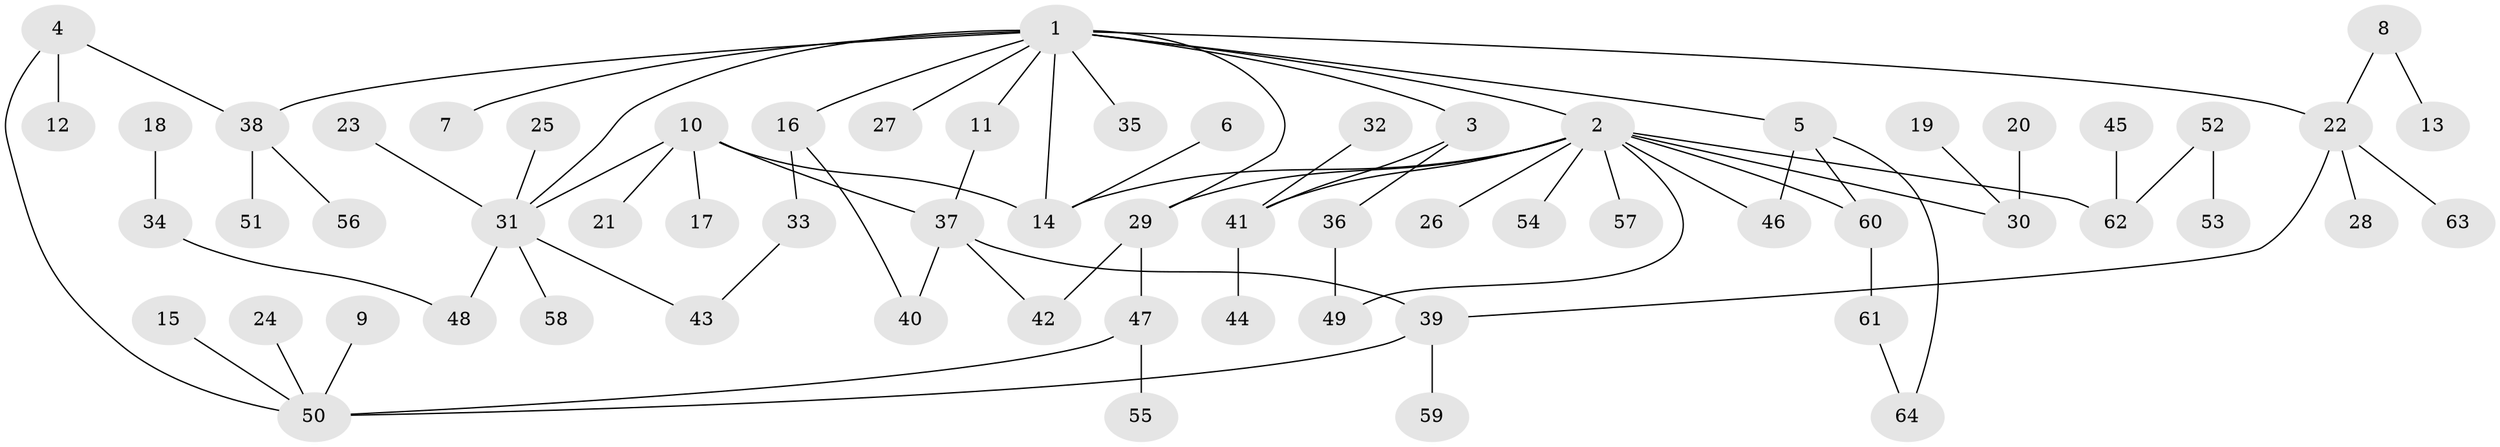 // original degree distribution, {7: 0.0234375, 5: 0.0390625, 8: 0.015625, 6: 0.015625, 4: 0.1015625, 3: 0.09375, 1: 0.46875, 2: 0.2421875}
// Generated by graph-tools (version 1.1) at 2025/49/03/09/25 03:49:21]
// undirected, 64 vertices, 78 edges
graph export_dot {
graph [start="1"]
  node [color=gray90,style=filled];
  1;
  2;
  3;
  4;
  5;
  6;
  7;
  8;
  9;
  10;
  11;
  12;
  13;
  14;
  15;
  16;
  17;
  18;
  19;
  20;
  21;
  22;
  23;
  24;
  25;
  26;
  27;
  28;
  29;
  30;
  31;
  32;
  33;
  34;
  35;
  36;
  37;
  38;
  39;
  40;
  41;
  42;
  43;
  44;
  45;
  46;
  47;
  48;
  49;
  50;
  51;
  52;
  53;
  54;
  55;
  56;
  57;
  58;
  59;
  60;
  61;
  62;
  63;
  64;
  1 -- 2 [weight=1.0];
  1 -- 3 [weight=1.0];
  1 -- 5 [weight=1.0];
  1 -- 7 [weight=1.0];
  1 -- 11 [weight=1.0];
  1 -- 14 [weight=1.0];
  1 -- 16 [weight=1.0];
  1 -- 22 [weight=1.0];
  1 -- 27 [weight=1.0];
  1 -- 29 [weight=1.0];
  1 -- 31 [weight=1.0];
  1 -- 35 [weight=1.0];
  1 -- 38 [weight=1.0];
  2 -- 14 [weight=1.0];
  2 -- 26 [weight=1.0];
  2 -- 29 [weight=1.0];
  2 -- 30 [weight=1.0];
  2 -- 41 [weight=1.0];
  2 -- 46 [weight=1.0];
  2 -- 49 [weight=1.0];
  2 -- 54 [weight=1.0];
  2 -- 57 [weight=1.0];
  2 -- 60 [weight=1.0];
  2 -- 62 [weight=1.0];
  3 -- 36 [weight=1.0];
  3 -- 41 [weight=1.0];
  4 -- 12 [weight=1.0];
  4 -- 38 [weight=1.0];
  4 -- 50 [weight=1.0];
  5 -- 46 [weight=1.0];
  5 -- 60 [weight=1.0];
  5 -- 64 [weight=1.0];
  6 -- 14 [weight=1.0];
  8 -- 13 [weight=1.0];
  8 -- 22 [weight=1.0];
  9 -- 50 [weight=1.0];
  10 -- 14 [weight=1.0];
  10 -- 17 [weight=1.0];
  10 -- 21 [weight=1.0];
  10 -- 31 [weight=1.0];
  10 -- 37 [weight=1.0];
  11 -- 37 [weight=1.0];
  15 -- 50 [weight=1.0];
  16 -- 33 [weight=1.0];
  16 -- 40 [weight=1.0];
  18 -- 34 [weight=1.0];
  19 -- 30 [weight=1.0];
  20 -- 30 [weight=1.0];
  22 -- 28 [weight=1.0];
  22 -- 39 [weight=1.0];
  22 -- 63 [weight=1.0];
  23 -- 31 [weight=1.0];
  24 -- 50 [weight=1.0];
  25 -- 31 [weight=1.0];
  29 -- 42 [weight=1.0];
  29 -- 47 [weight=1.0];
  31 -- 43 [weight=1.0];
  31 -- 48 [weight=1.0];
  31 -- 58 [weight=1.0];
  32 -- 41 [weight=1.0];
  33 -- 43 [weight=1.0];
  34 -- 48 [weight=1.0];
  36 -- 49 [weight=1.0];
  37 -- 39 [weight=1.0];
  37 -- 40 [weight=1.0];
  37 -- 42 [weight=1.0];
  38 -- 51 [weight=1.0];
  38 -- 56 [weight=1.0];
  39 -- 50 [weight=1.0];
  39 -- 59 [weight=1.0];
  41 -- 44 [weight=1.0];
  45 -- 62 [weight=1.0];
  47 -- 50 [weight=1.0];
  47 -- 55 [weight=1.0];
  52 -- 53 [weight=1.0];
  52 -- 62 [weight=1.0];
  60 -- 61 [weight=1.0];
  61 -- 64 [weight=1.0];
}
